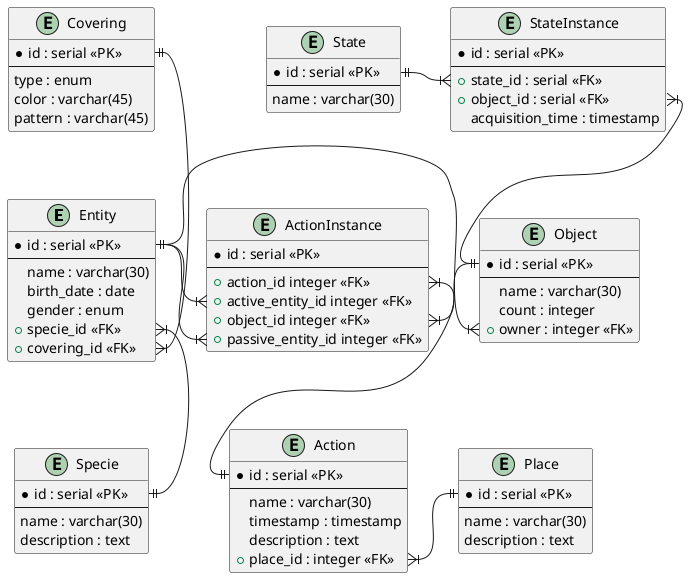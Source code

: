 @startuml name

entity Entity {
   * id : serial «PK»
   ---
   name : varchar(30)
   birth_date : date
   gender : enum
   + specie_id «FK»
   + covering_id «FK»
}

entity Covering {
   * id : serial «PK»
   ---
   type : enum
   color : varchar(45)
   pattern : varchar(45)
}

entity Action {
   * id : serial «PK»
   ---
   name : varchar(30)
   timestamp : timestamp
   description : text
   + place_id : integer «FK»
}

entity Place {
   * id : serial «PK»
   ---
   name : varchar(30)
   description : text
}

entity Object {
   * id : serial «PK»
   ---
   name : varchar(30)
   count : integer
   + owner : integer «FK»
}

entity State {
   * id : serial «PK»
   ---
   name : varchar(30)
}

entity Specie {
   * id : serial «PK»
   ---
   name : varchar(30)
   description : text
}

entity ActionInstance {
   * id : serial «PK»
   ---
   + action_id integer «FK»
   + active_entity_id integer «FK»
   + object_id integer «FK»
   + passive_entity_id integer «FK»
}

entity StateInstance {
   * id : serial «PK»
   ---
   + state_id : serial «FK»
   + object_id : serial «FK»
   acquisition_time : timestamp
}

Entity::specie_id }|-d-|| Specie::id
ActionInstance::active_entity_id }|-l-|| Entity::id
ActionInstance::passive_entity_id }|-d-|| Entity::id
Entity::covering_id }|-u-|| Covering::id
StateInstance::state_id }|-l-|| State::id
StateInstance::object_id }|-d-|| Object::id
ActionInstance::action_id }|--|| Action::id
ActionInstance::object_id }|-r-|| Object::id
Action::place_id }|-r-|| Place::id
Object::owner }|-l-|| Entity::id
@enduml